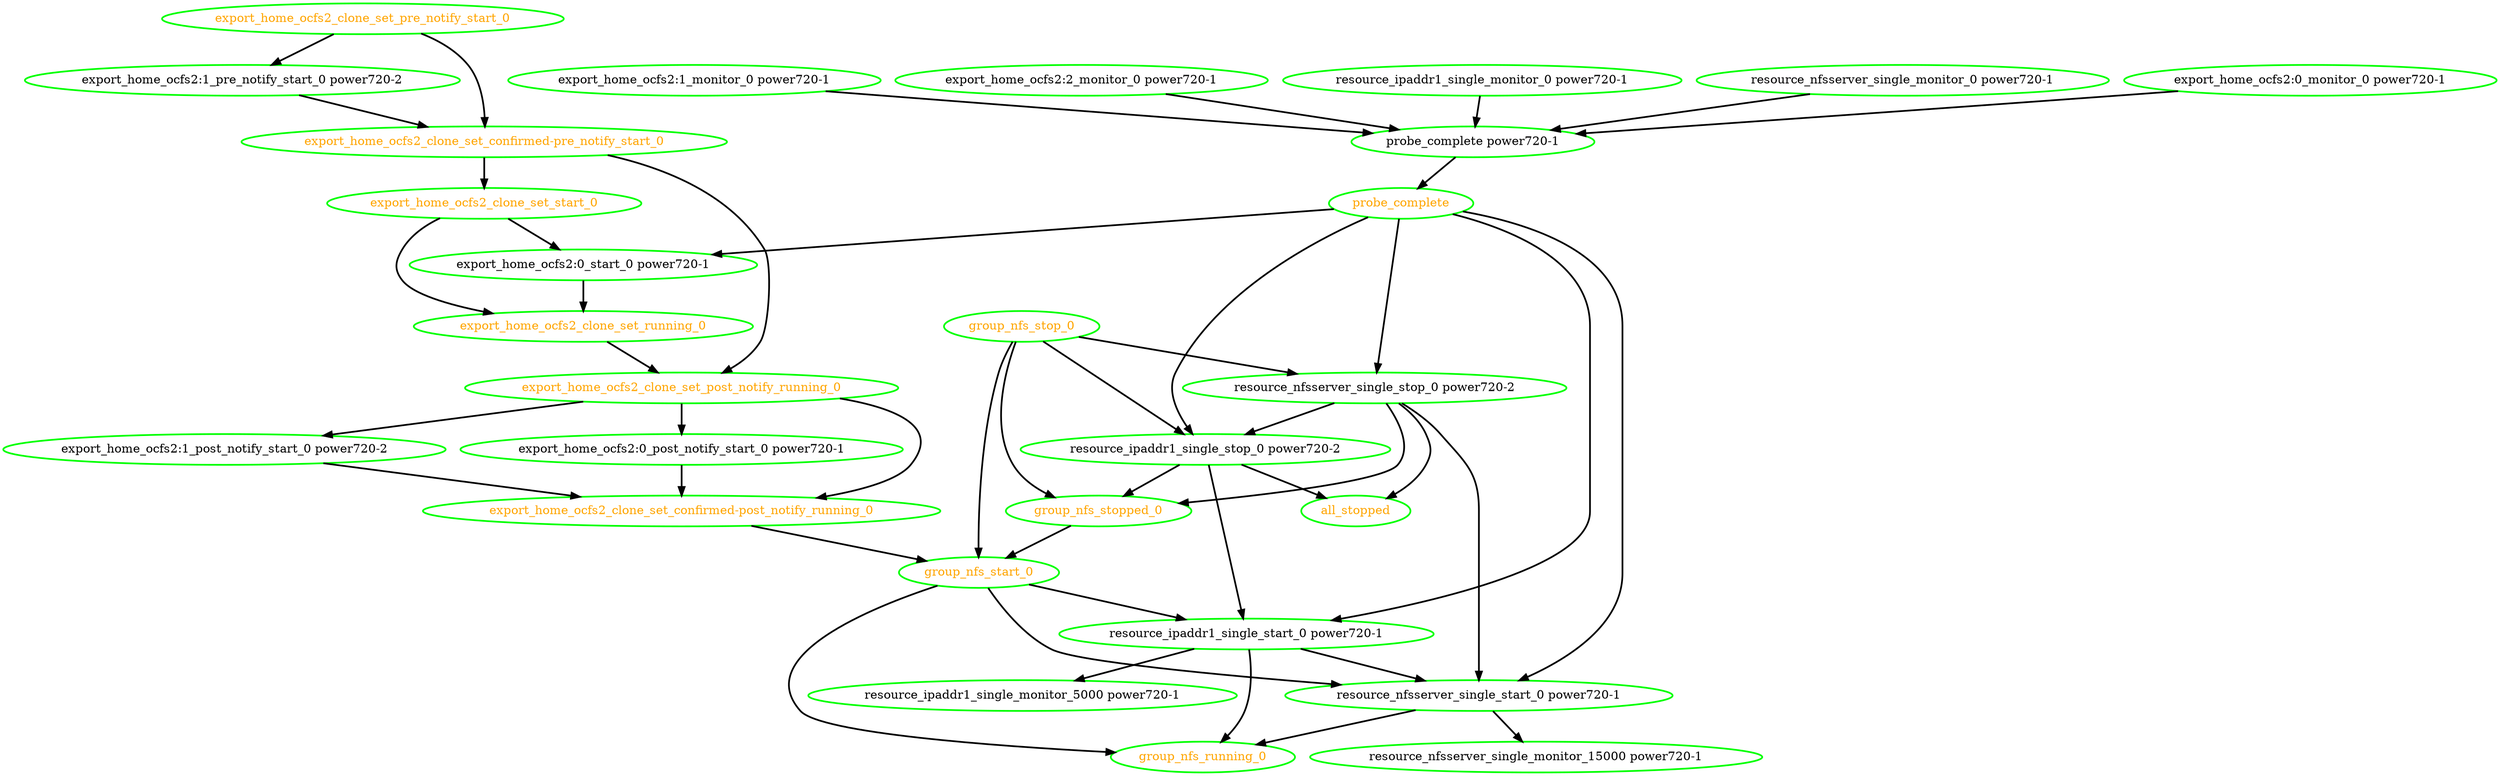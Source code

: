 digraph "g" {
"all_stopped" [ style=bold color="green" fontcolor="orange"  ]
"export_home_ocfs2:0_monitor_0 power720-1" -> "probe_complete power720-1" [ style = bold]
"export_home_ocfs2:0_monitor_0 power720-1" [ style=bold color="green" fontcolor="black"  ]
"export_home_ocfs2:0_post_notify_start_0 power720-1" -> "export_home_ocfs2_clone_set_confirmed-post_notify_running_0" [ style = bold]
"export_home_ocfs2:0_post_notify_start_0 power720-1" [ style=bold color="green" fontcolor="black"  ]
"export_home_ocfs2:0_start_0 power720-1" -> "export_home_ocfs2_clone_set_running_0" [ style = bold]
"export_home_ocfs2:0_start_0 power720-1" [ style=bold color="green" fontcolor="black"  ]
"export_home_ocfs2:1_monitor_0 power720-1" -> "probe_complete power720-1" [ style = bold]
"export_home_ocfs2:1_monitor_0 power720-1" [ style=bold color="green" fontcolor="black"  ]
"export_home_ocfs2:1_post_notify_start_0 power720-2" -> "export_home_ocfs2_clone_set_confirmed-post_notify_running_0" [ style = bold]
"export_home_ocfs2:1_post_notify_start_0 power720-2" [ style=bold color="green" fontcolor="black"  ]
"export_home_ocfs2:1_pre_notify_start_0 power720-2" -> "export_home_ocfs2_clone_set_confirmed-pre_notify_start_0" [ style = bold]
"export_home_ocfs2:1_pre_notify_start_0 power720-2" [ style=bold color="green" fontcolor="black"  ]
"export_home_ocfs2:2_monitor_0 power720-1" -> "probe_complete power720-1" [ style = bold]
"export_home_ocfs2:2_monitor_0 power720-1" [ style=bold color="green" fontcolor="black"  ]
"export_home_ocfs2_clone_set_confirmed-post_notify_running_0" -> "group_nfs_start_0" [ style = bold]
"export_home_ocfs2_clone_set_confirmed-post_notify_running_0" [ style=bold color="green" fontcolor="orange"  ]
"export_home_ocfs2_clone_set_confirmed-pre_notify_start_0" -> "export_home_ocfs2_clone_set_post_notify_running_0" [ style = bold]
"export_home_ocfs2_clone_set_confirmed-pre_notify_start_0" -> "export_home_ocfs2_clone_set_start_0" [ style = bold]
"export_home_ocfs2_clone_set_confirmed-pre_notify_start_0" [ style=bold color="green" fontcolor="orange"  ]
"export_home_ocfs2_clone_set_post_notify_running_0" -> "export_home_ocfs2:0_post_notify_start_0 power720-1" [ style = bold]
"export_home_ocfs2_clone_set_post_notify_running_0" -> "export_home_ocfs2:1_post_notify_start_0 power720-2" [ style = bold]
"export_home_ocfs2_clone_set_post_notify_running_0" -> "export_home_ocfs2_clone_set_confirmed-post_notify_running_0" [ style = bold]
"export_home_ocfs2_clone_set_post_notify_running_0" [ style=bold color="green" fontcolor="orange"  ]
"export_home_ocfs2_clone_set_pre_notify_start_0" -> "export_home_ocfs2:1_pre_notify_start_0 power720-2" [ style = bold]
"export_home_ocfs2_clone_set_pre_notify_start_0" -> "export_home_ocfs2_clone_set_confirmed-pre_notify_start_0" [ style = bold]
"export_home_ocfs2_clone_set_pre_notify_start_0" [ style=bold color="green" fontcolor="orange"  ]
"export_home_ocfs2_clone_set_running_0" -> "export_home_ocfs2_clone_set_post_notify_running_0" [ style = bold]
"export_home_ocfs2_clone_set_running_0" [ style=bold color="green" fontcolor="orange"  ]
"export_home_ocfs2_clone_set_start_0" -> "export_home_ocfs2:0_start_0 power720-1" [ style = bold]
"export_home_ocfs2_clone_set_start_0" -> "export_home_ocfs2_clone_set_running_0" [ style = bold]
"export_home_ocfs2_clone_set_start_0" [ style=bold color="green" fontcolor="orange"  ]
"group_nfs_running_0" [ style=bold color="green" fontcolor="orange"  ]
"group_nfs_start_0" -> "group_nfs_running_0" [ style = bold]
"group_nfs_start_0" -> "resource_ipaddr1_single_start_0 power720-1" [ style = bold]
"group_nfs_start_0" -> "resource_nfsserver_single_start_0 power720-1" [ style = bold]
"group_nfs_start_0" [ style=bold color="green" fontcolor="orange"  ]
"group_nfs_stop_0" -> "group_nfs_start_0" [ style = bold]
"group_nfs_stop_0" -> "group_nfs_stopped_0" [ style = bold]
"group_nfs_stop_0" -> "resource_ipaddr1_single_stop_0 power720-2" [ style = bold]
"group_nfs_stop_0" -> "resource_nfsserver_single_stop_0 power720-2" [ style = bold]
"group_nfs_stop_0" [ style=bold color="green" fontcolor="orange"  ]
"group_nfs_stopped_0" -> "group_nfs_start_0" [ style = bold]
"group_nfs_stopped_0" [ style=bold color="green" fontcolor="orange"  ]
"probe_complete power720-1" -> "probe_complete" [ style = bold]
"probe_complete power720-1" [ style=bold color="green" fontcolor="black"  ]
"probe_complete" -> "export_home_ocfs2:0_start_0 power720-1" [ style = bold]
"probe_complete" -> "resource_ipaddr1_single_start_0 power720-1" [ style = bold]
"probe_complete" -> "resource_ipaddr1_single_stop_0 power720-2" [ style = bold]
"probe_complete" -> "resource_nfsserver_single_start_0 power720-1" [ style = bold]
"probe_complete" -> "resource_nfsserver_single_stop_0 power720-2" [ style = bold]
"probe_complete" [ style=bold color="green" fontcolor="orange"  ]
"resource_ipaddr1_single_monitor_0 power720-1" -> "probe_complete power720-1" [ style = bold]
"resource_ipaddr1_single_monitor_0 power720-1" [ style=bold color="green" fontcolor="black"  ]
"resource_ipaddr1_single_monitor_5000 power720-1" [ style=bold color="green" fontcolor="black"  ]
"resource_ipaddr1_single_start_0 power720-1" -> "group_nfs_running_0" [ style = bold]
"resource_ipaddr1_single_start_0 power720-1" -> "resource_ipaddr1_single_monitor_5000 power720-1" [ style = bold]
"resource_ipaddr1_single_start_0 power720-1" -> "resource_nfsserver_single_start_0 power720-1" [ style = bold]
"resource_ipaddr1_single_start_0 power720-1" [ style=bold color="green" fontcolor="black"  ]
"resource_ipaddr1_single_stop_0 power720-2" -> "all_stopped" [ style = bold]
"resource_ipaddr1_single_stop_0 power720-2" -> "group_nfs_stopped_0" [ style = bold]
"resource_ipaddr1_single_stop_0 power720-2" -> "resource_ipaddr1_single_start_0 power720-1" [ style = bold]
"resource_ipaddr1_single_stop_0 power720-2" [ style=bold color="green" fontcolor="black"  ]
"resource_nfsserver_single_monitor_0 power720-1" -> "probe_complete power720-1" [ style = bold]
"resource_nfsserver_single_monitor_0 power720-1" [ style=bold color="green" fontcolor="black"  ]
"resource_nfsserver_single_monitor_15000 power720-1" [ style=bold color="green" fontcolor="black"  ]
"resource_nfsserver_single_start_0 power720-1" -> "group_nfs_running_0" [ style = bold]
"resource_nfsserver_single_start_0 power720-1" -> "resource_nfsserver_single_monitor_15000 power720-1" [ style = bold]
"resource_nfsserver_single_start_0 power720-1" [ style=bold color="green" fontcolor="black"  ]
"resource_nfsserver_single_stop_0 power720-2" -> "all_stopped" [ style = bold]
"resource_nfsserver_single_stop_0 power720-2" -> "group_nfs_stopped_0" [ style = bold]
"resource_nfsserver_single_stop_0 power720-2" -> "resource_ipaddr1_single_stop_0 power720-2" [ style = bold]
"resource_nfsserver_single_stop_0 power720-2" -> "resource_nfsserver_single_start_0 power720-1" [ style = bold]
"resource_nfsserver_single_stop_0 power720-2" [ style=bold color="green" fontcolor="black"  ]
}
